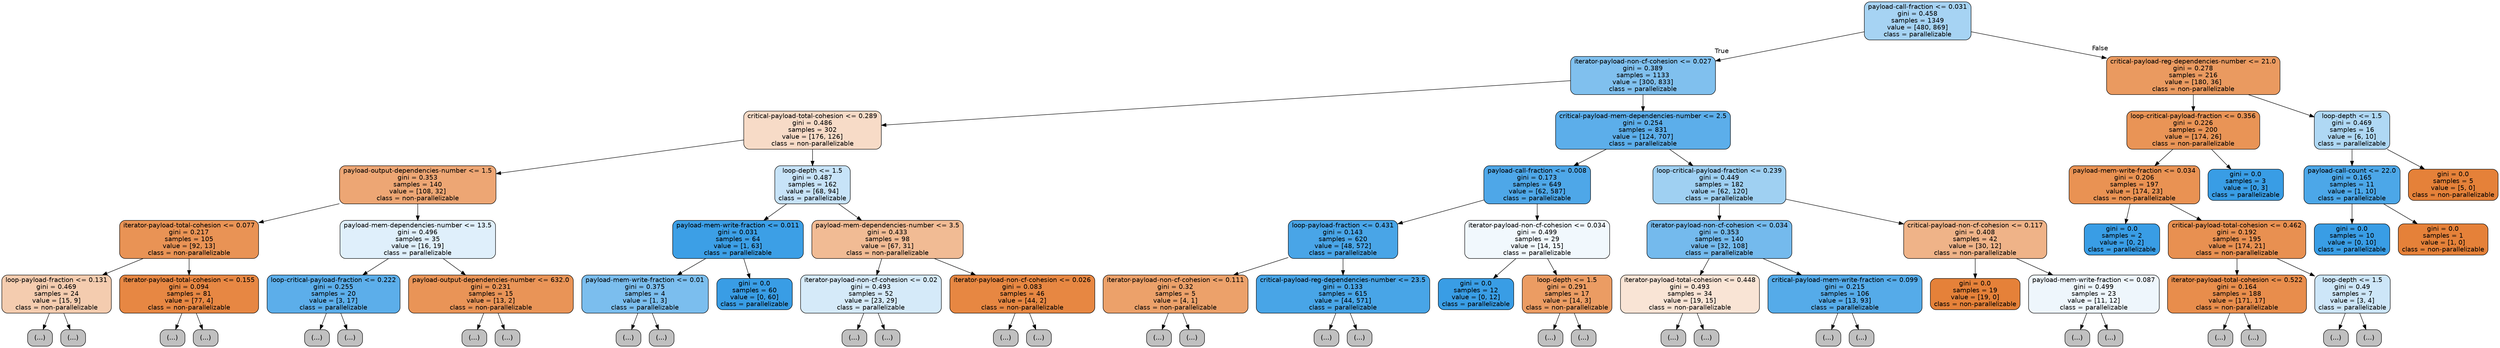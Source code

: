 digraph Tree {
node [shape=box, style="filled, rounded", color="black", fontname=helvetica] ;
edge [fontname=helvetica] ;
0 [label="payload-call-fraction <= 0.031\ngini = 0.458\nsamples = 1349\nvalue = [480, 869]\nclass = parallelizable", fillcolor="#399de572"] ;
1 [label="iterator-payload-non-cf-cohesion <= 0.027\ngini = 0.389\nsamples = 1133\nvalue = [300, 833]\nclass = parallelizable", fillcolor="#399de5a3"] ;
0 -> 1 [labeldistance=2.5, labelangle=45, headlabel="True"] ;
2 [label="critical-payload-total-cohesion <= 0.289\ngini = 0.486\nsamples = 302\nvalue = [176, 126]\nclass = non-parallelizable", fillcolor="#e5813948"] ;
1 -> 2 ;
3 [label="payload-output-dependencies-number <= 1.5\ngini = 0.353\nsamples = 140\nvalue = [108, 32]\nclass = non-parallelizable", fillcolor="#e58139b3"] ;
2 -> 3 ;
4 [label="iterator-payload-total-cohesion <= 0.077\ngini = 0.217\nsamples = 105\nvalue = [92, 13]\nclass = non-parallelizable", fillcolor="#e58139db"] ;
3 -> 4 ;
5 [label="loop-payload-fraction <= 0.131\ngini = 0.469\nsamples = 24\nvalue = [15, 9]\nclass = non-parallelizable", fillcolor="#e5813966"] ;
4 -> 5 ;
6 [label="(...)", fillcolor="#C0C0C0"] ;
5 -> 6 ;
13 [label="(...)", fillcolor="#C0C0C0"] ;
5 -> 13 ;
16 [label="iterator-payload-total-cohesion <= 0.155\ngini = 0.094\nsamples = 81\nvalue = [77, 4]\nclass = non-parallelizable", fillcolor="#e58139f2"] ;
4 -> 16 ;
17 [label="(...)", fillcolor="#C0C0C0"] ;
16 -> 17 ;
22 [label="(...)", fillcolor="#C0C0C0"] ;
16 -> 22 ;
27 [label="payload-mem-dependencies-number <= 13.5\ngini = 0.496\nsamples = 35\nvalue = [16, 19]\nclass = parallelizable", fillcolor="#399de528"] ;
3 -> 27 ;
28 [label="loop-critical-payload-fraction <= 0.222\ngini = 0.255\nsamples = 20\nvalue = [3, 17]\nclass = parallelizable", fillcolor="#399de5d2"] ;
27 -> 28 ;
29 [label="(...)", fillcolor="#C0C0C0"] ;
28 -> 29 ;
30 [label="(...)", fillcolor="#C0C0C0"] ;
28 -> 30 ;
35 [label="payload-output-dependencies-number <= 632.0\ngini = 0.231\nsamples = 15\nvalue = [13, 2]\nclass = non-parallelizable", fillcolor="#e58139d8"] ;
27 -> 35 ;
36 [label="(...)", fillcolor="#C0C0C0"] ;
35 -> 36 ;
39 [label="(...)", fillcolor="#C0C0C0"] ;
35 -> 39 ;
40 [label="loop-depth <= 1.5\ngini = 0.487\nsamples = 162\nvalue = [68, 94]\nclass = parallelizable", fillcolor="#399de547"] ;
2 -> 40 ;
41 [label="payload-mem-write-fraction <= 0.011\ngini = 0.031\nsamples = 64\nvalue = [1, 63]\nclass = parallelizable", fillcolor="#399de5fb"] ;
40 -> 41 ;
42 [label="payload-mem-write-fraction <= 0.01\ngini = 0.375\nsamples = 4\nvalue = [1, 3]\nclass = parallelizable", fillcolor="#399de5aa"] ;
41 -> 42 ;
43 [label="(...)", fillcolor="#C0C0C0"] ;
42 -> 43 ;
44 [label="(...)", fillcolor="#C0C0C0"] ;
42 -> 44 ;
45 [label="gini = 0.0\nsamples = 60\nvalue = [0, 60]\nclass = parallelizable", fillcolor="#399de5ff"] ;
41 -> 45 ;
46 [label="payload-mem-dependencies-number <= 3.5\ngini = 0.433\nsamples = 98\nvalue = [67, 31]\nclass = non-parallelizable", fillcolor="#e5813989"] ;
40 -> 46 ;
47 [label="iterator-payload-non-cf-cohesion <= 0.02\ngini = 0.493\nsamples = 52\nvalue = [23, 29]\nclass = parallelizable", fillcolor="#399de535"] ;
46 -> 47 ;
48 [label="(...)", fillcolor="#C0C0C0"] ;
47 -> 48 ;
57 [label="(...)", fillcolor="#C0C0C0"] ;
47 -> 57 ;
68 [label="iterator-payload-non-cf-cohesion <= 0.026\ngini = 0.083\nsamples = 46\nvalue = [44, 2]\nclass = non-parallelizable", fillcolor="#e58139f3"] ;
46 -> 68 ;
69 [label="(...)", fillcolor="#C0C0C0"] ;
68 -> 69 ;
74 [label="(...)", fillcolor="#C0C0C0"] ;
68 -> 74 ;
75 [label="critical-payload-mem-dependencies-number <= 2.5\ngini = 0.254\nsamples = 831\nvalue = [124, 707]\nclass = parallelizable", fillcolor="#399de5d2"] ;
1 -> 75 ;
76 [label="payload-call-fraction <= 0.008\ngini = 0.173\nsamples = 649\nvalue = [62, 587]\nclass = parallelizable", fillcolor="#399de5e4"] ;
75 -> 76 ;
77 [label="loop-payload-fraction <= 0.431\ngini = 0.143\nsamples = 620\nvalue = [48, 572]\nclass = parallelizable", fillcolor="#399de5ea"] ;
76 -> 77 ;
78 [label="iterator-payload-non-cf-cohesion <= 0.111\ngini = 0.32\nsamples = 5\nvalue = [4, 1]\nclass = non-parallelizable", fillcolor="#e58139bf"] ;
77 -> 78 ;
79 [label="(...)", fillcolor="#C0C0C0"] ;
78 -> 79 ;
80 [label="(...)", fillcolor="#C0C0C0"] ;
78 -> 80 ;
81 [label="critical-payload-reg-dependencies-number <= 23.5\ngini = 0.133\nsamples = 615\nvalue = [44, 571]\nclass = parallelizable", fillcolor="#399de5eb"] ;
77 -> 81 ;
82 [label="(...)", fillcolor="#C0C0C0"] ;
81 -> 82 ;
175 [label="(...)", fillcolor="#C0C0C0"] ;
81 -> 175 ;
176 [label="iterator-payload-non-cf-cohesion <= 0.034\ngini = 0.499\nsamples = 29\nvalue = [14, 15]\nclass = parallelizable", fillcolor="#399de511"] ;
76 -> 176 ;
177 [label="gini = 0.0\nsamples = 12\nvalue = [0, 12]\nclass = parallelizable", fillcolor="#399de5ff"] ;
176 -> 177 ;
178 [label="loop-depth <= 1.5\ngini = 0.291\nsamples = 17\nvalue = [14, 3]\nclass = non-parallelizable", fillcolor="#e58139c8"] ;
176 -> 178 ;
179 [label="(...)", fillcolor="#C0C0C0"] ;
178 -> 179 ;
182 [label="(...)", fillcolor="#C0C0C0"] ;
178 -> 182 ;
183 [label="loop-critical-payload-fraction <= 0.239\ngini = 0.449\nsamples = 182\nvalue = [62, 120]\nclass = parallelizable", fillcolor="#399de57b"] ;
75 -> 183 ;
184 [label="iterator-payload-non-cf-cohesion <= 0.034\ngini = 0.353\nsamples = 140\nvalue = [32, 108]\nclass = parallelizable", fillcolor="#399de5b3"] ;
183 -> 184 ;
185 [label="iterator-payload-total-cohesion <= 0.448\ngini = 0.493\nsamples = 34\nvalue = [19, 15]\nclass = non-parallelizable", fillcolor="#e5813936"] ;
184 -> 185 ;
186 [label="(...)", fillcolor="#C0C0C0"] ;
185 -> 186 ;
195 [label="(...)", fillcolor="#C0C0C0"] ;
185 -> 195 ;
196 [label="critical-payload-mem-write-fraction <= 0.099\ngini = 0.215\nsamples = 106\nvalue = [13, 93]\nclass = parallelizable", fillcolor="#399de5db"] ;
184 -> 196 ;
197 [label="(...)", fillcolor="#C0C0C0"] ;
196 -> 197 ;
204 [label="(...)", fillcolor="#C0C0C0"] ;
196 -> 204 ;
215 [label="critical-payload-non-cf-cohesion <= 0.117\ngini = 0.408\nsamples = 42\nvalue = [30, 12]\nclass = non-parallelizable", fillcolor="#e5813999"] ;
183 -> 215 ;
216 [label="gini = 0.0\nsamples = 19\nvalue = [19, 0]\nclass = non-parallelizable", fillcolor="#e58139ff"] ;
215 -> 216 ;
217 [label="payload-mem-write-fraction <= 0.087\ngini = 0.499\nsamples = 23\nvalue = [11, 12]\nclass = parallelizable", fillcolor="#399de515"] ;
215 -> 217 ;
218 [label="(...)", fillcolor="#C0C0C0"] ;
217 -> 218 ;
227 [label="(...)", fillcolor="#C0C0C0"] ;
217 -> 227 ;
228 [label="critical-payload-reg-dependencies-number <= 21.0\ngini = 0.278\nsamples = 216\nvalue = [180, 36]\nclass = non-parallelizable", fillcolor="#e58139cc"] ;
0 -> 228 [labeldistance=2.5, labelangle=-45, headlabel="False"] ;
229 [label="loop-critical-payload-fraction <= 0.356\ngini = 0.226\nsamples = 200\nvalue = [174, 26]\nclass = non-parallelizable", fillcolor="#e58139d9"] ;
228 -> 229 ;
230 [label="payload-mem-write-fraction <= 0.034\ngini = 0.206\nsamples = 197\nvalue = [174, 23]\nclass = non-parallelizable", fillcolor="#e58139dd"] ;
229 -> 230 ;
231 [label="gini = 0.0\nsamples = 2\nvalue = [0, 2]\nclass = parallelizable", fillcolor="#399de5ff"] ;
230 -> 231 ;
232 [label="critical-payload-total-cohesion <= 0.462\ngini = 0.192\nsamples = 195\nvalue = [174, 21]\nclass = non-parallelizable", fillcolor="#e58139e0"] ;
230 -> 232 ;
233 [label="iterator-payload-total-cohesion <= 0.522\ngini = 0.164\nsamples = 188\nvalue = [171, 17]\nclass = non-parallelizable", fillcolor="#e58139e6"] ;
232 -> 233 ;
234 [label="(...)", fillcolor="#C0C0C0"] ;
233 -> 234 ;
273 [label="(...)", fillcolor="#C0C0C0"] ;
233 -> 273 ;
276 [label="loop-depth <= 1.5\ngini = 0.49\nsamples = 7\nvalue = [3, 4]\nclass = parallelizable", fillcolor="#399de540"] ;
232 -> 276 ;
277 [label="(...)", fillcolor="#C0C0C0"] ;
276 -> 277 ;
278 [label="(...)", fillcolor="#C0C0C0"] ;
276 -> 278 ;
279 [label="gini = 0.0\nsamples = 3\nvalue = [0, 3]\nclass = parallelizable", fillcolor="#399de5ff"] ;
229 -> 279 ;
280 [label="loop-depth <= 1.5\ngini = 0.469\nsamples = 16\nvalue = [6, 10]\nclass = parallelizable", fillcolor="#399de566"] ;
228 -> 280 ;
281 [label="payload-call-count <= 22.0\ngini = 0.165\nsamples = 11\nvalue = [1, 10]\nclass = parallelizable", fillcolor="#399de5e6"] ;
280 -> 281 ;
282 [label="gini = 0.0\nsamples = 10\nvalue = [0, 10]\nclass = parallelizable", fillcolor="#399de5ff"] ;
281 -> 282 ;
283 [label="gini = 0.0\nsamples = 1\nvalue = [1, 0]\nclass = non-parallelizable", fillcolor="#e58139ff"] ;
281 -> 283 ;
284 [label="gini = 0.0\nsamples = 5\nvalue = [5, 0]\nclass = non-parallelizable", fillcolor="#e58139ff"] ;
280 -> 284 ;
}